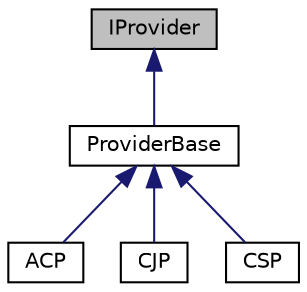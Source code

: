 digraph "IProvider"
{
 // LATEX_PDF_SIZE
  edge [fontname="Helvetica",fontsize="10",labelfontname="Helvetica",labelfontsize="10"];
  node [fontname="Helvetica",fontsize="10",shape=record];
  Node1 [label="IProvider",height=0.2,width=0.4,color="black", fillcolor="grey75", style="filled", fontcolor="black",tooltip="The entropy providers virtual interface class."];
  Node1 -> Node2 [dir="back",color="midnightblue",fontsize="10",style="solid",fontname="Helvetica"];
  Node2 [label="ProviderBase",height=0.2,width=0.4,color="black", fillcolor="white", style="filled",URL="$class_provider_base.html",tooltip="The entropy provider base class; this is not an operable class"];
  Node2 -> Node3 [dir="back",color="midnightblue",fontsize="10",style="solid",fontname="Helvetica"];
  Node3 [label="ACP",height=0.2,width=0.4,color="black", fillcolor="white", style="filled",URL="$class_a_c_p.html",tooltip="An implementation of an Auto Collection seed Provider"];
  Node2 -> Node4 [dir="back",color="midnightblue",fontsize="10",style="solid",fontname="Helvetica"];
  Node4 [label="CJP",height=0.2,width=0.4,color="black", fillcolor="white", style="filled",URL="$class_c_j_p.html",tooltip="The CPU Jitter entropy Provider"];
  Node2 -> Node5 [dir="back",color="midnightblue",fontsize="10",style="solid",fontname="Helvetica"];
  Node5 [label="CSP",height=0.2,width=0.4,color="black", fillcolor="white", style="filled",URL="$class_c_s_p.html",tooltip="An implementation of an entropy source provider using the system secure random generator"];
}
